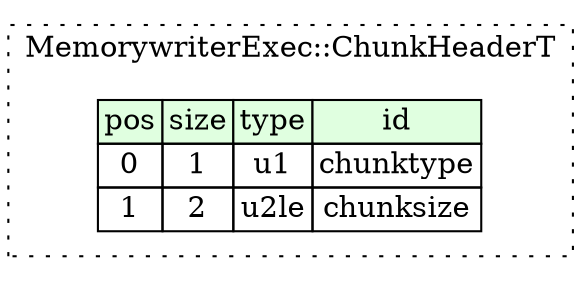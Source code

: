 digraph {
	rankdir=LR;
	node [shape=plaintext];
	
	subgraph cluster__chunk_header_t {
		label="MemorywriterExec::ChunkHeaderT";
		graph[style=dotted];

		chunk_header_t__seq [label=<<TABLE BORDER="0" CELLBORDER="1" CELLSPACING="0">
			<TR><TD BGCOLOR="#E0FFE0">pos</TD><TD BGCOLOR="#E0FFE0">size</TD><TD BGCOLOR="#E0FFE0">type</TD><TD BGCOLOR="#E0FFE0">id</TD></TR>
			<TR><TD PORT="chunktype_pos">0</TD><TD PORT="chunktype_size">1</TD><TD>u1</TD><TD PORT="chunktype_type">chunktype</TD></TR>
			<TR><TD PORT="chunksize_pos">1</TD><TD PORT="chunksize_size">2</TD><TD>u2le</TD><TD PORT="chunksize_type">chunksize</TD></TR>
		</TABLE>>];
	}

		
	
	
}

